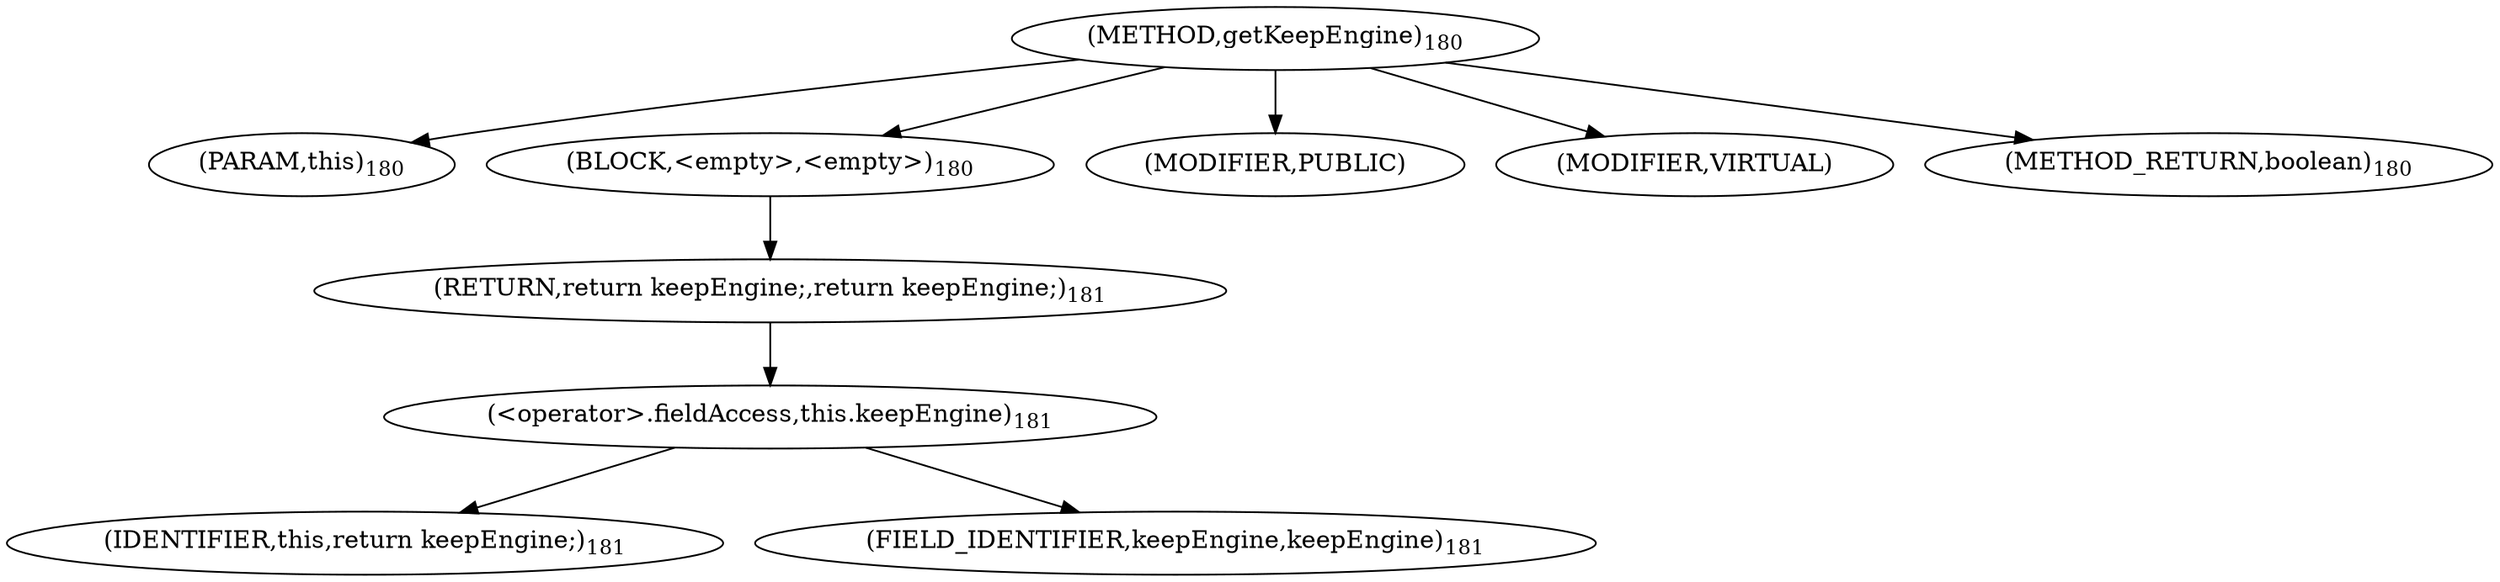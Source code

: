 digraph "getKeepEngine" {  
"262" [label = <(METHOD,getKeepEngine)<SUB>180</SUB>> ]
"263" [label = <(PARAM,this)<SUB>180</SUB>> ]
"264" [label = <(BLOCK,&lt;empty&gt;,&lt;empty&gt;)<SUB>180</SUB>> ]
"265" [label = <(RETURN,return keepEngine;,return keepEngine;)<SUB>181</SUB>> ]
"266" [label = <(&lt;operator&gt;.fieldAccess,this.keepEngine)<SUB>181</SUB>> ]
"267" [label = <(IDENTIFIER,this,return keepEngine;)<SUB>181</SUB>> ]
"268" [label = <(FIELD_IDENTIFIER,keepEngine,keepEngine)<SUB>181</SUB>> ]
"269" [label = <(MODIFIER,PUBLIC)> ]
"270" [label = <(MODIFIER,VIRTUAL)> ]
"271" [label = <(METHOD_RETURN,boolean)<SUB>180</SUB>> ]
  "262" -> "263" 
  "262" -> "264" 
  "262" -> "269" 
  "262" -> "270" 
  "262" -> "271" 
  "264" -> "265" 
  "265" -> "266" 
  "266" -> "267" 
  "266" -> "268" 
}
